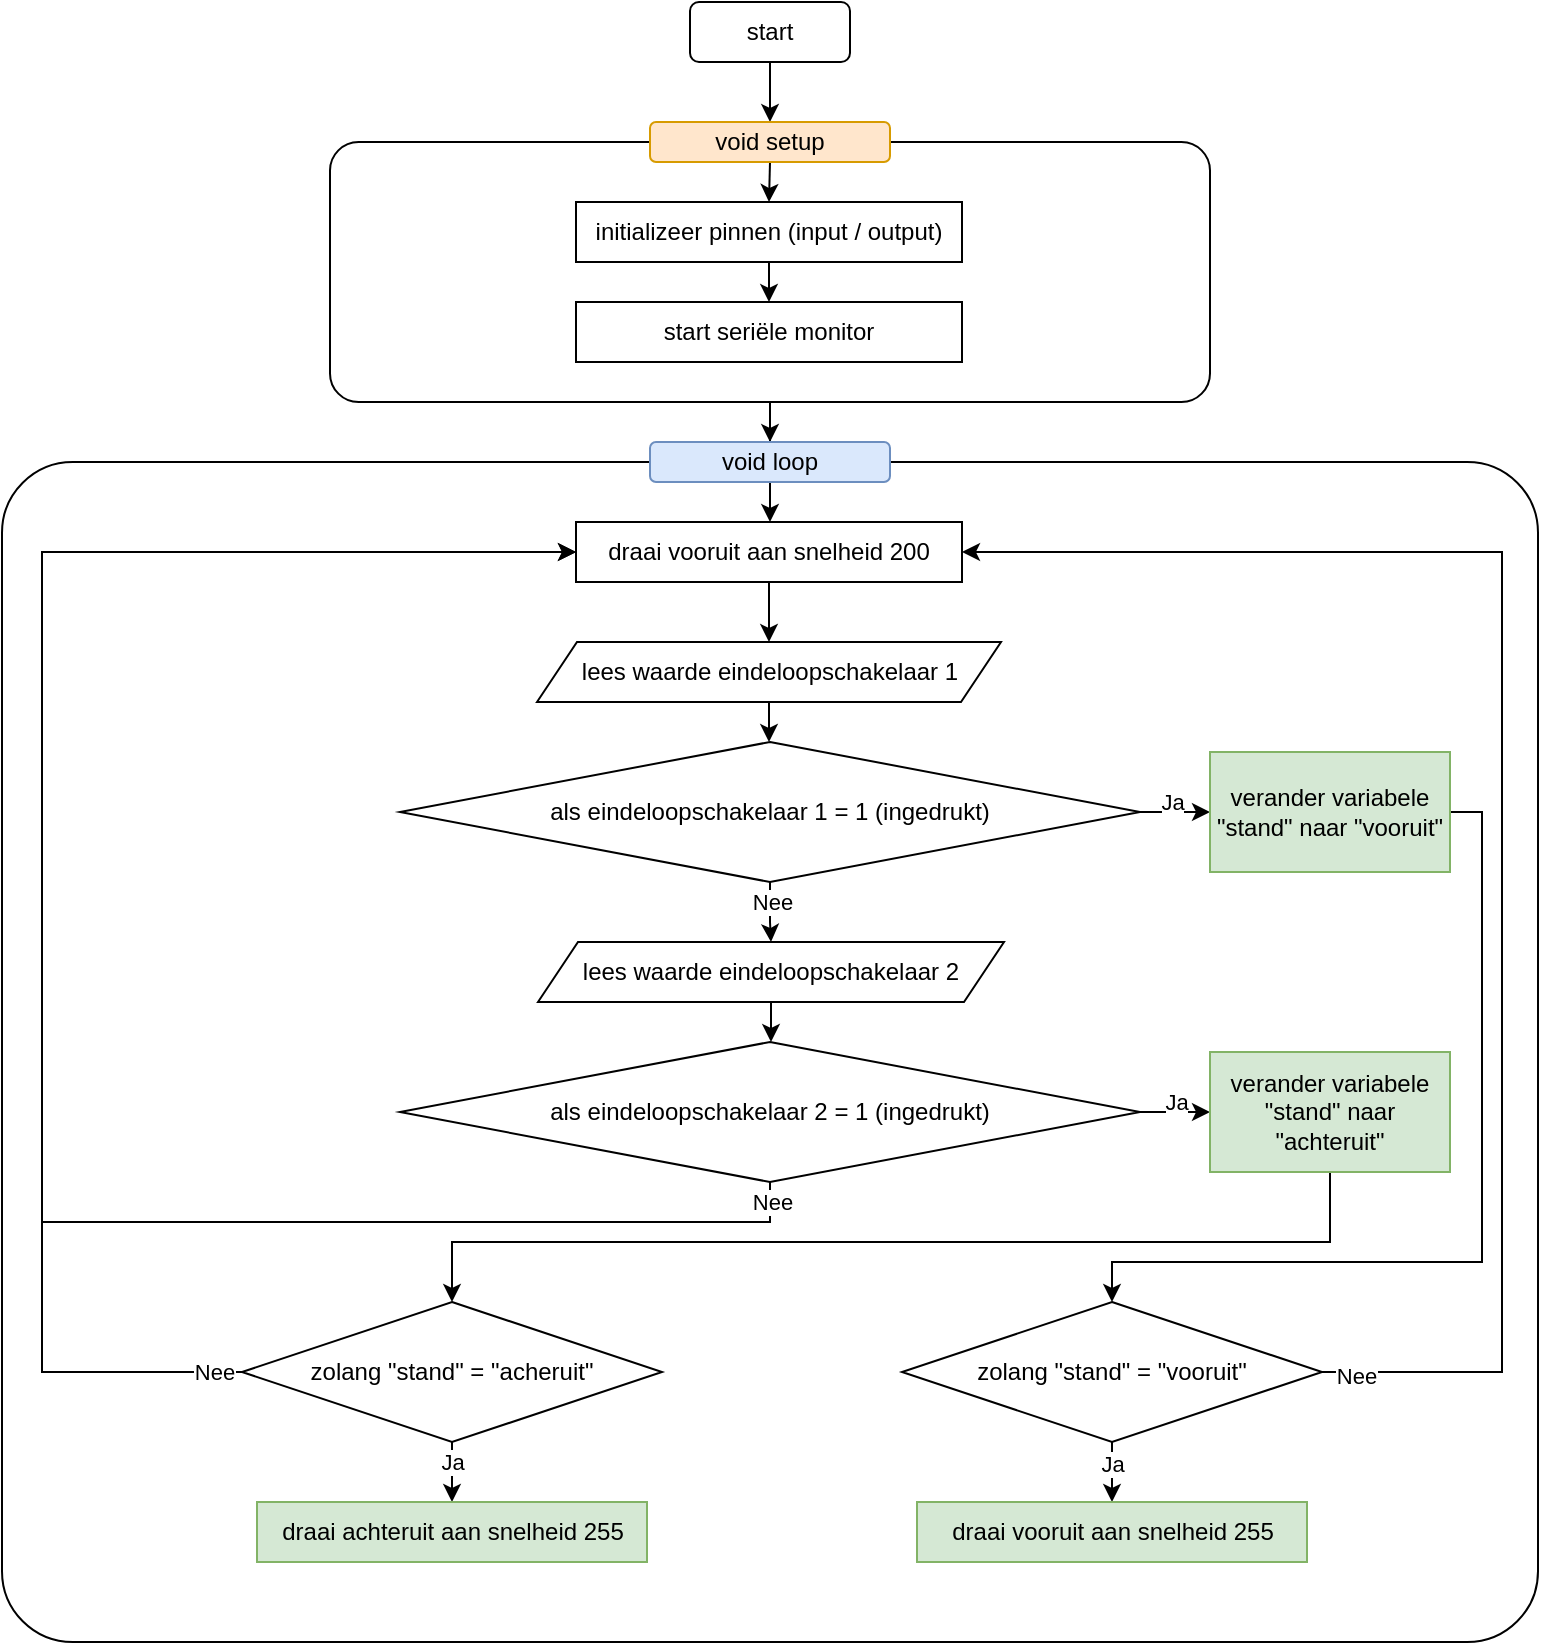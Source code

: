 <mxfile version="14.2.7" type="github">
  <diagram id="C5RBs43oDa-KdzZeNtuy" name="Page-1">
    <mxGraphModel dx="1673" dy="946" grid="1" gridSize="10" guides="1" tooltips="1" connect="1" arrows="1" fold="1" page="1" pageScale="1" pageWidth="827" pageHeight="1169" math="0" shadow="0">
      <root>
        <mxCell id="WIyWlLk6GJQsqaUBKTNV-0" />
        <mxCell id="WIyWlLk6GJQsqaUBKTNV-1" parent="WIyWlLk6GJQsqaUBKTNV-0" />
        <mxCell id="CYf8EaJ0eoEuyEV1X-x--5" style="edgeStyle=orthogonalEdgeStyle;rounded=0;orthogonalLoop=1;jettySize=auto;html=1;exitX=0.5;exitY=1;exitDx=0;exitDy=0;entryX=0.5;entryY=0;entryDx=0;entryDy=0;" edge="1" parent="WIyWlLk6GJQsqaUBKTNV-1" source="WIyWlLk6GJQsqaUBKTNV-3" target="CYf8EaJ0eoEuyEV1X-x--2">
          <mxGeometry relative="1" as="geometry" />
        </mxCell>
        <mxCell id="WIyWlLk6GJQsqaUBKTNV-3" value="start" style="rounded=1;whiteSpace=wrap;html=1;fontSize=12;glass=0;strokeWidth=1;shadow=0;" parent="WIyWlLk6GJQsqaUBKTNV-1" vertex="1">
          <mxGeometry x="374" y="40" width="80" height="30" as="geometry" />
        </mxCell>
        <mxCell id="CYf8EaJ0eoEuyEV1X-x--12" style="edgeStyle=orthogonalEdgeStyle;rounded=0;orthogonalLoop=1;jettySize=auto;html=1;" edge="1" parent="WIyWlLk6GJQsqaUBKTNV-1" source="CYf8EaJ0eoEuyEV1X-x--0" target="CYf8EaJ0eoEuyEV1X-x--10">
          <mxGeometry relative="1" as="geometry" />
        </mxCell>
        <mxCell id="CYf8EaJ0eoEuyEV1X-x--0" value="" style="rounded=1;whiteSpace=wrap;html=1;arcSize=11;" vertex="1" parent="WIyWlLk6GJQsqaUBKTNV-1">
          <mxGeometry x="194" y="110" width="440" height="130" as="geometry" />
        </mxCell>
        <mxCell id="CYf8EaJ0eoEuyEV1X-x--6" style="edgeStyle=orthogonalEdgeStyle;rounded=0;orthogonalLoop=1;jettySize=auto;html=1;exitX=0.5;exitY=1;exitDx=0;exitDy=0;entryX=0.5;entryY=0;entryDx=0;entryDy=0;" edge="1" parent="WIyWlLk6GJQsqaUBKTNV-1" source="CYf8EaJ0eoEuyEV1X-x--2" target="CYf8EaJ0eoEuyEV1X-x--4">
          <mxGeometry relative="1" as="geometry" />
        </mxCell>
        <mxCell id="CYf8EaJ0eoEuyEV1X-x--2" value="void setup" style="rounded=1;whiteSpace=wrap;html=1;fillColor=#ffe6cc;strokeColor=#d79b00;" vertex="1" parent="WIyWlLk6GJQsqaUBKTNV-1">
          <mxGeometry x="354" y="100" width="120" height="20" as="geometry" />
        </mxCell>
        <mxCell id="CYf8EaJ0eoEuyEV1X-x--8" style="edgeStyle=orthogonalEdgeStyle;rounded=0;orthogonalLoop=1;jettySize=auto;html=1;exitX=0.5;exitY=1;exitDx=0;exitDy=0;entryX=0.5;entryY=0;entryDx=0;entryDy=0;" edge="1" parent="WIyWlLk6GJQsqaUBKTNV-1" source="CYf8EaJ0eoEuyEV1X-x--4" target="CYf8EaJ0eoEuyEV1X-x--7">
          <mxGeometry relative="1" as="geometry" />
        </mxCell>
        <mxCell id="CYf8EaJ0eoEuyEV1X-x--4" value="initializeer pinnen (input / output)" style="rounded=0;whiteSpace=wrap;html=1;" vertex="1" parent="WIyWlLk6GJQsqaUBKTNV-1">
          <mxGeometry x="317" y="140" width="193" height="30" as="geometry" />
        </mxCell>
        <mxCell id="CYf8EaJ0eoEuyEV1X-x--7" value="start seriële monitor" style="rounded=0;whiteSpace=wrap;html=1;" vertex="1" parent="WIyWlLk6GJQsqaUBKTNV-1">
          <mxGeometry x="317" y="190" width="193" height="30" as="geometry" />
        </mxCell>
        <mxCell id="CYf8EaJ0eoEuyEV1X-x--11" value="" style="rounded=1;whiteSpace=wrap;html=1;arcSize=6;" vertex="1" parent="WIyWlLk6GJQsqaUBKTNV-1">
          <mxGeometry x="30" y="270" width="768" height="590" as="geometry" />
        </mxCell>
        <mxCell id="CYf8EaJ0eoEuyEV1X-x--15" style="edgeStyle=orthogonalEdgeStyle;rounded=0;orthogonalLoop=1;jettySize=auto;html=1;" edge="1" parent="WIyWlLk6GJQsqaUBKTNV-1" source="CYf8EaJ0eoEuyEV1X-x--10" target="CYf8EaJ0eoEuyEV1X-x--13">
          <mxGeometry relative="1" as="geometry" />
        </mxCell>
        <mxCell id="CYf8EaJ0eoEuyEV1X-x--10" value="void loop" style="rounded=1;whiteSpace=wrap;html=1;fillColor=#dae8fc;strokeColor=#6c8ebf;" vertex="1" parent="WIyWlLk6GJQsqaUBKTNV-1">
          <mxGeometry x="354" y="260" width="120" height="20" as="geometry" />
        </mxCell>
        <mxCell id="CYf8EaJ0eoEuyEV1X-x--42" style="edgeStyle=orthogonalEdgeStyle;rounded=0;orthogonalLoop=1;jettySize=auto;html=1;entryX=0.5;entryY=0;entryDx=0;entryDy=0;" edge="1" parent="WIyWlLk6GJQsqaUBKTNV-1" source="CYf8EaJ0eoEuyEV1X-x--13" target="CYf8EaJ0eoEuyEV1X-x--41">
          <mxGeometry relative="1" as="geometry" />
        </mxCell>
        <mxCell id="CYf8EaJ0eoEuyEV1X-x--13" value="draai vooruit aan snelheid 200" style="rounded=0;whiteSpace=wrap;html=1;" vertex="1" parent="WIyWlLk6GJQsqaUBKTNV-1">
          <mxGeometry x="317" y="300" width="193" height="30" as="geometry" />
        </mxCell>
        <mxCell id="CYf8EaJ0eoEuyEV1X-x--26" style="edgeStyle=orthogonalEdgeStyle;rounded=0;orthogonalLoop=1;jettySize=auto;html=1;" edge="1" parent="WIyWlLk6GJQsqaUBKTNV-1" source="CYf8EaJ0eoEuyEV1X-x--24" target="CYf8EaJ0eoEuyEV1X-x--25">
          <mxGeometry relative="1" as="geometry" />
        </mxCell>
        <mxCell id="CYf8EaJ0eoEuyEV1X-x--27" value="Ja" style="edgeLabel;html=1;align=center;verticalAlign=middle;resizable=0;points=[];" vertex="1" connectable="0" parent="CYf8EaJ0eoEuyEV1X-x--26">
          <mxGeometry x="-0.279" y="-1" relative="1" as="geometry">
            <mxPoint y="-6" as="offset" />
          </mxGeometry>
        </mxCell>
        <mxCell id="CYf8EaJ0eoEuyEV1X-x--45" style="edgeStyle=orthogonalEdgeStyle;rounded=0;orthogonalLoop=1;jettySize=auto;html=1;" edge="1" parent="WIyWlLk6GJQsqaUBKTNV-1" source="CYf8EaJ0eoEuyEV1X-x--24" target="CYf8EaJ0eoEuyEV1X-x--44">
          <mxGeometry relative="1" as="geometry" />
        </mxCell>
        <mxCell id="CYf8EaJ0eoEuyEV1X-x--48" value="Nee" style="edgeLabel;html=1;align=center;verticalAlign=middle;resizable=0;points=[];" vertex="1" connectable="0" parent="CYf8EaJ0eoEuyEV1X-x--45">
          <mxGeometry x="0.005" y="1" relative="1" as="geometry">
            <mxPoint x="-0.5" y="-5.35" as="offset" />
          </mxGeometry>
        </mxCell>
        <mxCell id="CYf8EaJ0eoEuyEV1X-x--24" value="als eindeloopschakelaar 1 = 1 (ingedrukt)" style="rhombus;whiteSpace=wrap;html=1;rounded=0;" vertex="1" parent="WIyWlLk6GJQsqaUBKTNV-1">
          <mxGeometry x="229" y="410" width="370" height="70" as="geometry" />
        </mxCell>
        <mxCell id="CYf8EaJ0eoEuyEV1X-x--59" style="edgeStyle=orthogonalEdgeStyle;rounded=0;orthogonalLoop=1;jettySize=auto;html=1;" edge="1" parent="WIyWlLk6GJQsqaUBKTNV-1" source="CYf8EaJ0eoEuyEV1X-x--25" target="CYf8EaJ0eoEuyEV1X-x--57">
          <mxGeometry relative="1" as="geometry">
            <Array as="points">
              <mxPoint x="770" y="445" />
              <mxPoint x="770" y="670" />
              <mxPoint x="585" y="670" />
            </Array>
          </mxGeometry>
        </mxCell>
        <mxCell id="CYf8EaJ0eoEuyEV1X-x--25" value="verander variabele &quot;stand&quot; naar &quot;vooruit&quot;" style="rounded=0;whiteSpace=wrap;html=1;fillColor=#d5e8d4;strokeColor=#82b366;" vertex="1" parent="WIyWlLk6GJQsqaUBKTNV-1">
          <mxGeometry x="634" y="415" width="120" height="60" as="geometry" />
        </mxCell>
        <mxCell id="CYf8EaJ0eoEuyEV1X-x--34" style="edgeStyle=orthogonalEdgeStyle;rounded=0;orthogonalLoop=1;jettySize=auto;html=1;" edge="1" parent="WIyWlLk6GJQsqaUBKTNV-1" source="CYf8EaJ0eoEuyEV1X-x--30" target="CYf8EaJ0eoEuyEV1X-x--33">
          <mxGeometry relative="1" as="geometry" />
        </mxCell>
        <mxCell id="CYf8EaJ0eoEuyEV1X-x--35" value="Ja" style="edgeLabel;html=1;align=center;verticalAlign=middle;resizable=0;points=[];" vertex="1" connectable="0" parent="CYf8EaJ0eoEuyEV1X-x--34">
          <mxGeometry x="-0.205" relative="1" as="geometry">
            <mxPoint y="-5" as="offset" />
          </mxGeometry>
        </mxCell>
        <mxCell id="CYf8EaJ0eoEuyEV1X-x--39" style="edgeStyle=orthogonalEdgeStyle;rounded=0;orthogonalLoop=1;jettySize=auto;html=1;" edge="1" parent="WIyWlLk6GJQsqaUBKTNV-1" source="CYf8EaJ0eoEuyEV1X-x--30" target="CYf8EaJ0eoEuyEV1X-x--13">
          <mxGeometry relative="1" as="geometry">
            <Array as="points">
              <mxPoint x="414" y="650" />
              <mxPoint x="50" y="650" />
              <mxPoint x="50" y="315" />
            </Array>
          </mxGeometry>
        </mxCell>
        <mxCell id="CYf8EaJ0eoEuyEV1X-x--40" value="Nee" style="edgeLabel;html=1;align=center;verticalAlign=middle;resizable=0;points=[];" vertex="1" connectable="0" parent="CYf8EaJ0eoEuyEV1X-x--39">
          <mxGeometry x="-0.879" y="1" relative="1" as="geometry">
            <mxPoint x="40.67" y="-11" as="offset" />
          </mxGeometry>
        </mxCell>
        <mxCell id="CYf8EaJ0eoEuyEV1X-x--30" value="als eindeloopschakelaar 2 = 1 (ingedrukt)" style="rhombus;whiteSpace=wrap;html=1;rounded=0;" vertex="1" parent="WIyWlLk6GJQsqaUBKTNV-1">
          <mxGeometry x="229" y="560" width="370" height="70" as="geometry" />
        </mxCell>
        <mxCell id="CYf8EaJ0eoEuyEV1X-x--52" style="edgeStyle=orthogonalEdgeStyle;rounded=0;orthogonalLoop=1;jettySize=auto;html=1;" edge="1" parent="WIyWlLk6GJQsqaUBKTNV-1" source="CYf8EaJ0eoEuyEV1X-x--33" target="CYf8EaJ0eoEuyEV1X-x--50">
          <mxGeometry relative="1" as="geometry">
            <Array as="points">
              <mxPoint x="694" y="660" />
              <mxPoint x="255" y="660" />
            </Array>
          </mxGeometry>
        </mxCell>
        <mxCell id="CYf8EaJ0eoEuyEV1X-x--33" value="verander variabele &quot;stand&quot; naar &quot;achteruit&quot;" style="rounded=0;whiteSpace=wrap;html=1;fillColor=#d5e8d4;strokeColor=#82b366;" vertex="1" parent="WIyWlLk6GJQsqaUBKTNV-1">
          <mxGeometry x="634" y="565" width="120" height="60" as="geometry" />
        </mxCell>
        <mxCell id="CYf8EaJ0eoEuyEV1X-x--43" style="edgeStyle=orthogonalEdgeStyle;rounded=0;orthogonalLoop=1;jettySize=auto;html=1;" edge="1" parent="WIyWlLk6GJQsqaUBKTNV-1" source="CYf8EaJ0eoEuyEV1X-x--41" target="CYf8EaJ0eoEuyEV1X-x--24">
          <mxGeometry relative="1" as="geometry" />
        </mxCell>
        <mxCell id="CYf8EaJ0eoEuyEV1X-x--41" value="lees waarde eindeloopschakelaar 1" style="shape=parallelogram;perimeter=parallelogramPerimeter;whiteSpace=wrap;html=1;fixedSize=1;rounded=0;" vertex="1" parent="WIyWlLk6GJQsqaUBKTNV-1">
          <mxGeometry x="297.5" y="360" width="232" height="30" as="geometry" />
        </mxCell>
        <mxCell id="CYf8EaJ0eoEuyEV1X-x--46" style="edgeStyle=orthogonalEdgeStyle;rounded=0;orthogonalLoop=1;jettySize=auto;html=1;entryX=0.5;entryY=0;entryDx=0;entryDy=0;" edge="1" parent="WIyWlLk6GJQsqaUBKTNV-1" source="CYf8EaJ0eoEuyEV1X-x--44" target="CYf8EaJ0eoEuyEV1X-x--30">
          <mxGeometry relative="1" as="geometry" />
        </mxCell>
        <mxCell id="CYf8EaJ0eoEuyEV1X-x--44" value="lees waarde eindeloopschakelaar 2" style="shape=parallelogram;perimeter=parallelogramPerimeter;whiteSpace=wrap;html=1;fixedSize=1;rounded=0;" vertex="1" parent="WIyWlLk6GJQsqaUBKTNV-1">
          <mxGeometry x="298" y="510" width="233" height="30" as="geometry" />
        </mxCell>
        <mxCell id="CYf8EaJ0eoEuyEV1X-x--56" style="edgeStyle=orthogonalEdgeStyle;rounded=0;orthogonalLoop=1;jettySize=auto;html=1;entryX=0.5;entryY=0;entryDx=0;entryDy=0;" edge="1" parent="WIyWlLk6GJQsqaUBKTNV-1" source="CYf8EaJ0eoEuyEV1X-x--50" target="CYf8EaJ0eoEuyEV1X-x--55">
          <mxGeometry relative="1" as="geometry" />
        </mxCell>
        <mxCell id="CYf8EaJ0eoEuyEV1X-x--62" value="Ja" style="edgeLabel;html=1;align=center;verticalAlign=middle;resizable=0;points=[];" vertex="1" connectable="0" parent="CYf8EaJ0eoEuyEV1X-x--56">
          <mxGeometry x="-0.76" y="1" relative="1" as="geometry">
            <mxPoint x="-1" y="4" as="offset" />
          </mxGeometry>
        </mxCell>
        <mxCell id="CYf8EaJ0eoEuyEV1X-x--64" style="edgeStyle=orthogonalEdgeStyle;rounded=0;orthogonalLoop=1;jettySize=auto;html=1;entryX=0;entryY=0.5;entryDx=0;entryDy=0;" edge="1" parent="WIyWlLk6GJQsqaUBKTNV-1" source="CYf8EaJ0eoEuyEV1X-x--50" target="CYf8EaJ0eoEuyEV1X-x--13">
          <mxGeometry relative="1" as="geometry">
            <Array as="points">
              <mxPoint x="50" y="725" />
              <mxPoint x="50" y="315" />
            </Array>
          </mxGeometry>
        </mxCell>
        <mxCell id="CYf8EaJ0eoEuyEV1X-x--65" value="Nee" style="edgeLabel;html=1;align=center;verticalAlign=middle;resizable=0;points=[];" vertex="1" connectable="0" parent="CYf8EaJ0eoEuyEV1X-x--64">
          <mxGeometry x="-0.963" relative="1" as="geometry">
            <mxPoint y="-0.03" as="offset" />
          </mxGeometry>
        </mxCell>
        <mxCell id="CYf8EaJ0eoEuyEV1X-x--50" value="zolang &quot;stand&quot; = &quot;acheruit&quot;" style="rhombus;whiteSpace=wrap;html=1;rounded=0;" vertex="1" parent="WIyWlLk6GJQsqaUBKTNV-1">
          <mxGeometry x="150" y="690" width="210" height="70" as="geometry" />
        </mxCell>
        <mxCell id="CYf8EaJ0eoEuyEV1X-x--55" value="draai achteruit aan snelheid 255" style="rounded=0;whiteSpace=wrap;html=1;fillColor=#d5e8d4;strokeColor=#82b366;" vertex="1" parent="WIyWlLk6GJQsqaUBKTNV-1">
          <mxGeometry x="157.5" y="790" width="195" height="30" as="geometry" />
        </mxCell>
        <mxCell id="CYf8EaJ0eoEuyEV1X-x--61" style="edgeStyle=orthogonalEdgeStyle;rounded=0;orthogonalLoop=1;jettySize=auto;html=1;entryX=0.5;entryY=0;entryDx=0;entryDy=0;" edge="1" parent="WIyWlLk6GJQsqaUBKTNV-1" target="CYf8EaJ0eoEuyEV1X-x--58">
          <mxGeometry relative="1" as="geometry">
            <mxPoint x="585" y="760" as="sourcePoint" />
          </mxGeometry>
        </mxCell>
        <mxCell id="CYf8EaJ0eoEuyEV1X-x--63" value="Ja" style="edgeLabel;html=1;align=center;verticalAlign=middle;resizable=0;points=[];" vertex="1" connectable="0" parent="CYf8EaJ0eoEuyEV1X-x--61">
          <mxGeometry x="-0.257" y="1" relative="1" as="geometry">
            <mxPoint x="-1" as="offset" />
          </mxGeometry>
        </mxCell>
        <mxCell id="CYf8EaJ0eoEuyEV1X-x--67" style="edgeStyle=orthogonalEdgeStyle;rounded=0;orthogonalLoop=1;jettySize=auto;html=1;entryX=1;entryY=0.5;entryDx=0;entryDy=0;" edge="1" parent="WIyWlLk6GJQsqaUBKTNV-1" source="CYf8EaJ0eoEuyEV1X-x--57" target="CYf8EaJ0eoEuyEV1X-x--13">
          <mxGeometry relative="1" as="geometry">
            <Array as="points">
              <mxPoint x="780" y="725" />
              <mxPoint x="780" y="315" />
            </Array>
          </mxGeometry>
        </mxCell>
        <mxCell id="CYf8EaJ0eoEuyEV1X-x--68" value="Nee" style="edgeLabel;html=1;align=center;verticalAlign=middle;resizable=0;points=[];" vertex="1" connectable="0" parent="CYf8EaJ0eoEuyEV1X-x--67">
          <mxGeometry x="-0.957" y="-2" relative="1" as="geometry">
            <mxPoint as="offset" />
          </mxGeometry>
        </mxCell>
        <mxCell id="CYf8EaJ0eoEuyEV1X-x--57" value="zolang &quot;stand&quot; = &quot;vooruit&quot;" style="rhombus;whiteSpace=wrap;html=1;rounded=0;" vertex="1" parent="WIyWlLk6GJQsqaUBKTNV-1">
          <mxGeometry x="480" y="690" width="210" height="70" as="geometry" />
        </mxCell>
        <mxCell id="CYf8EaJ0eoEuyEV1X-x--58" value="draai vooruit aan snelheid 255" style="rounded=0;whiteSpace=wrap;html=1;fillColor=#d5e8d4;strokeColor=#82b366;" vertex="1" parent="WIyWlLk6GJQsqaUBKTNV-1">
          <mxGeometry x="487.5" y="790" width="195" height="30" as="geometry" />
        </mxCell>
      </root>
    </mxGraphModel>
  </diagram>
</mxfile>
